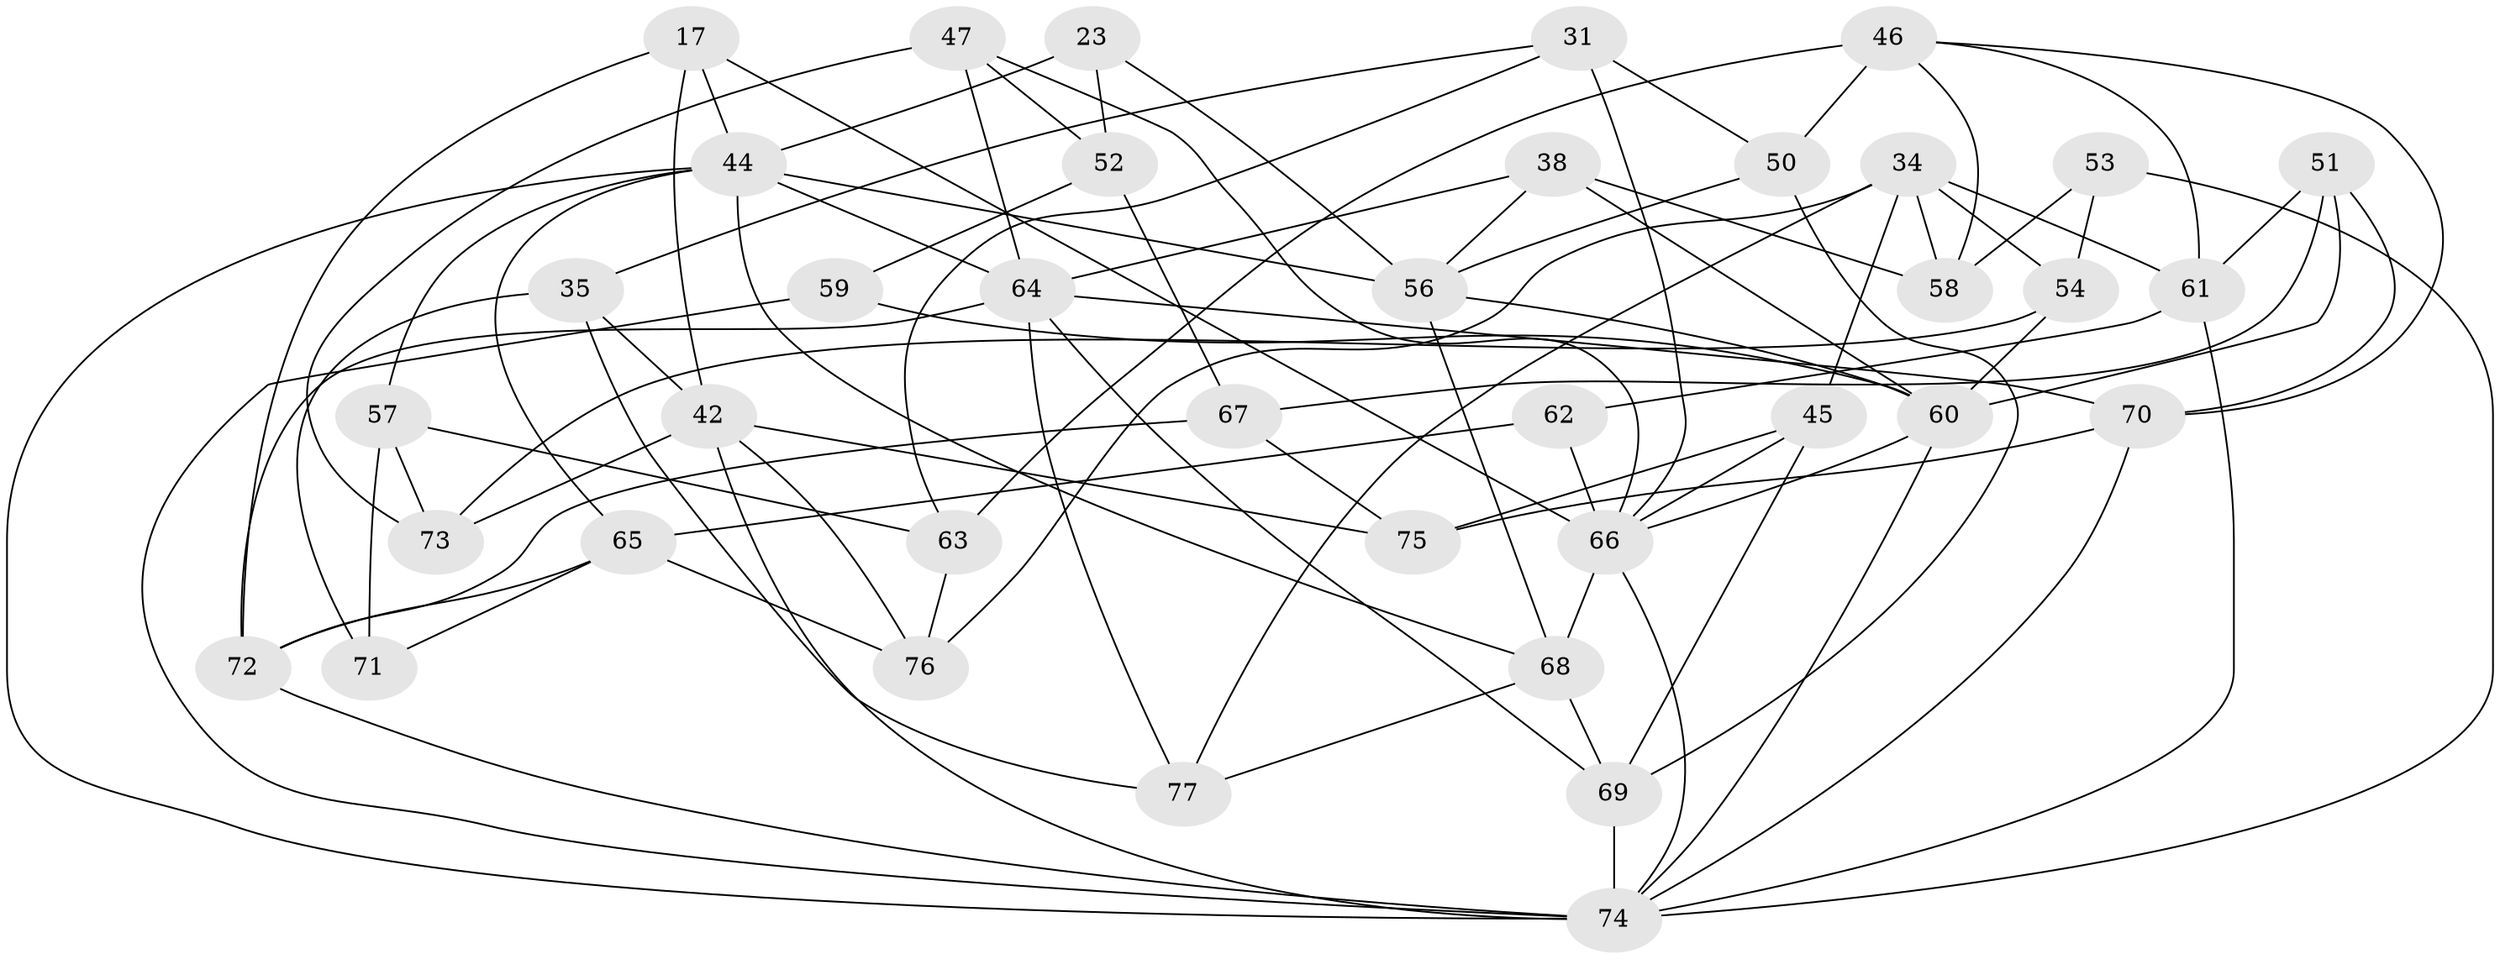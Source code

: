 // original degree distribution, {4: 1.0}
// Generated by graph-tools (version 1.1) at 2025/56/03/09/25 04:56:41]
// undirected, 38 vertices, 90 edges
graph export_dot {
graph [start="1"]
  node [color=gray90,style=filled];
  17 [super="+4"];
  23;
  31;
  34 [super="+9+10"];
  35;
  38;
  42 [super="+19"];
  44 [super="+32+21"];
  45 [super="+15"];
  46 [super="+7"];
  47;
  50;
  51 [super="+43"];
  52;
  53;
  54;
  56 [super="+26"];
  57 [super="+49"];
  58;
  59;
  60 [super="+25+36"];
  61 [super="+37"];
  62;
  63 [super="+55"];
  64 [super="+3+14"];
  65 [super="+40"];
  66 [super="+39+33"];
  67;
  68 [super="+48+12"];
  69 [super="+6+41"];
  70 [super="+11"];
  71;
  72 [super="+29"];
  73;
  74 [super="+5+28+27+30"];
  75;
  76;
  77;
  17 -- 72 [weight=2];
  17 -- 66 [weight=2];
  17 -- 44;
  17 -- 42;
  23 -- 52;
  23 -- 56;
  23 -- 44 [weight=2];
  31 -- 35;
  31 -- 50;
  31 -- 63;
  31 -- 66;
  34 -- 58;
  34 -- 76;
  34 -- 61 [weight=2];
  34 -- 45 [weight=2];
  34 -- 54;
  34 -- 77;
  35 -- 77;
  35 -- 42;
  35 -- 71;
  38 -- 56;
  38 -- 64;
  38 -- 58;
  38 -- 60;
  42 -- 73;
  42 -- 75;
  42 -- 76;
  42 -- 74;
  44 -- 65 [weight=2];
  44 -- 57;
  44 -- 64;
  44 -- 68 [weight=2];
  44 -- 74 [weight=4];
  44 -- 56;
  45 -- 69 [weight=2];
  45 -- 66;
  45 -- 75;
  46 -- 63 [weight=2];
  46 -- 58;
  46 -- 50;
  46 -- 70;
  46 -- 61;
  47 -- 52;
  47 -- 73;
  47 -- 66;
  47 -- 64;
  50 -- 56;
  50 -- 69;
  51 -- 61 [weight=2];
  51 -- 67;
  51 -- 70;
  51 -- 60 [weight=2];
  52 -- 67;
  52 -- 59;
  53 -- 58;
  53 -- 54;
  53 -- 74 [weight=2];
  54 -- 73;
  54 -- 60;
  56 -- 60;
  56 -- 68;
  57 -- 71 [weight=2];
  57 -- 63 [weight=2];
  57 -- 73;
  59 -- 74 [weight=2];
  59 -- 60;
  60 -- 74;
  60 -- 66;
  61 -- 74 [weight=2];
  61 -- 62;
  62 -- 66 [weight=2];
  62 -- 65;
  63 -- 76;
  64 -- 70 [weight=2];
  64 -- 77;
  64 -- 72;
  64 -- 69;
  65 -- 76;
  65 -- 71;
  65 -- 72;
  66 -- 68 [weight=2];
  66 -- 74 [weight=2];
  67 -- 72;
  67 -- 75;
  68 -- 69 [weight=2];
  68 -- 77;
  69 -- 74 [weight=2];
  70 -- 75;
  70 -- 74;
  72 -- 74;
}
